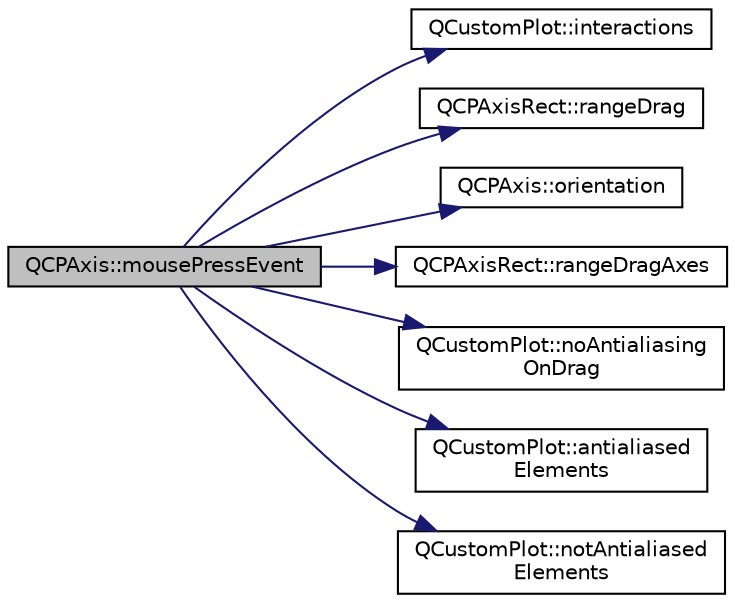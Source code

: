 digraph "QCPAxis::mousePressEvent"
{
  edge [fontname="Helvetica",fontsize="10",labelfontname="Helvetica",labelfontsize="10"];
  node [fontname="Helvetica",fontsize="10",shape=record];
  rankdir="LR";
  Node289 [label="QCPAxis::mousePressEvent",height=0.2,width=0.4,color="black", fillcolor="grey75", style="filled", fontcolor="black"];
  Node289 -> Node290 [color="midnightblue",fontsize="10",style="solid",fontname="Helvetica"];
  Node290 [label="QCustomPlot::interactions",height=0.2,width=0.4,color="black", fillcolor="white", style="filled",URL="$class_q_custom_plot.html#a2c78c5fd2943c148ab76652801d3f2dc"];
  Node289 -> Node291 [color="midnightblue",fontsize="10",style="solid",fontname="Helvetica"];
  Node291 [label="QCPAxisRect::rangeDrag",height=0.2,width=0.4,color="black", fillcolor="white", style="filled",URL="$class_q_c_p_axis_rect.html#aa3a84c768ad6edd08fd4c5dec176828f"];
  Node289 -> Node292 [color="midnightblue",fontsize="10",style="solid",fontname="Helvetica"];
  Node292 [label="QCPAxis::orientation",height=0.2,width=0.4,color="black", fillcolor="white", style="filled",URL="$class_q_c_p_axis.html#ab988ef4538e2655bb77bd138189cd42e"];
  Node289 -> Node293 [color="midnightblue",fontsize="10",style="solid",fontname="Helvetica"];
  Node293 [label="QCPAxisRect::rangeDragAxes",height=0.2,width=0.4,color="black", fillcolor="white", style="filled",URL="$class_q_c_p_axis_rect.html#aae5f99a044ca911685a306f01b7ff941"];
  Node289 -> Node294 [color="midnightblue",fontsize="10",style="solid",fontname="Helvetica"];
  Node294 [label="QCustomPlot::noAntialiasing\lOnDrag",height=0.2,width=0.4,color="black", fillcolor="white", style="filled",URL="$class_q_custom_plot.html#aca3f01f903fb250a3dd27104d92830be"];
  Node289 -> Node295 [color="midnightblue",fontsize="10",style="solid",fontname="Helvetica"];
  Node295 [label="QCustomPlot::antialiased\lElements",height=0.2,width=0.4,color="black", fillcolor="white", style="filled",URL="$class_q_custom_plot.html#a631762eb183aceecee73d30e108641ee"];
  Node289 -> Node296 [color="midnightblue",fontsize="10",style="solid",fontname="Helvetica"];
  Node296 [label="QCustomPlot::notAntialiased\lElements",height=0.2,width=0.4,color="black", fillcolor="white", style="filled",URL="$class_q_custom_plot.html#a75571bc5b2167e83def132fc993091b3"];
}
